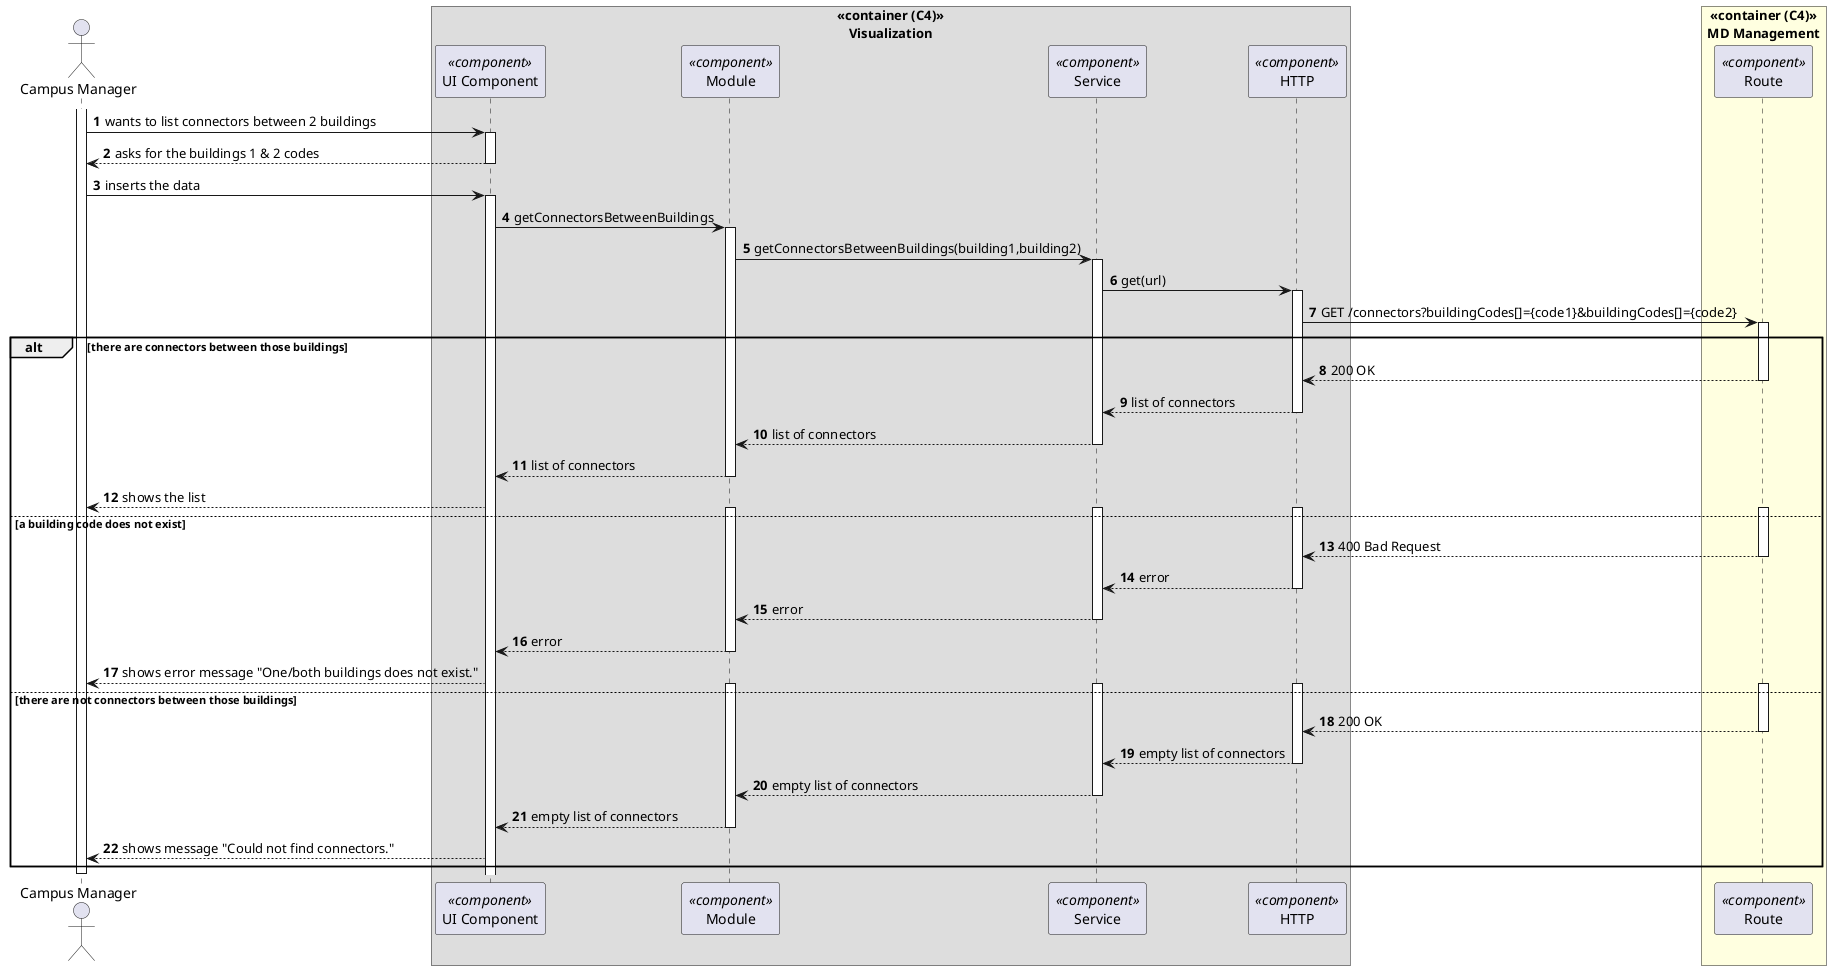 @startuml process-view
autonumber
skinparam DefaultTextAlignment<<center>> center

actor CM as "Campus Manager"

box "«container (C4)»\nVisualization" <<center>>
  participant C as "UI Component" <<component>>
  participant M as "Module" <<component>>
  participant SVC as "Service" <<component>>
  participant H as "HTTP" <<component>>
end box

box "«container (C4)»\n MD Management " <<center>>#LightYellow
  participant ROUTE as "Route" <<component>>
end box

activate CM

CM -> C : wants to list connectors between 2 buildings
activate C

CM <-- C : asks for the buildings 1 & 2 codes
deactivate C

CM -> C : inserts the data
activate C

C -> M : getConnectorsBetweenBuildings
activate M

M -> SVC : getConnectorsBetweenBuildings(building1,building2)
activate SVC

SVC -> H : get(url)
activate H

H -> ROUTE : GET /connectors?buildingCodes[]={code1}&buildingCodes[]={code2}
activate ROUTE

alt there are connectors between those buildings
  H <-- ROUTE : 200 OK
  deactivate ROUTE

  SVC <-- H : list of connectors
  deactivate H

  M <-- SVC : list of connectors
  deactivate SVC

  C <-- M : list of connectors
  deactivate M

  CM <-- C : shows the list
else a building code does not exist
  activate H
  activate M
  activate SVC
  activate ROUTE

  H <-- ROUTE : 400 Bad Request
  deactivate ROUTE

  SVC <-- H : error
  deactivate H

  M <-- SVC : error
  deactivate SVC

  C <-- M : error
  deactivate M

  CM <-- C : shows error message "One/both buildings does not exist."
else there are not connectors between those buildings
  activate H
  activate M
  activate SVC
  activate ROUTE

  H <-- ROUTE : 200 OK
  deactivate ROUTE

  SVC <-- H : empty list of connectors
  deactivate H

  M <-- SVC : empty list of connectors
  deactivate SVC

  C <-- M : empty list of connectors
  deactivate M

  CM <-- C : shows message "Could not find connectors."
end

deactivate CM

@enduml
